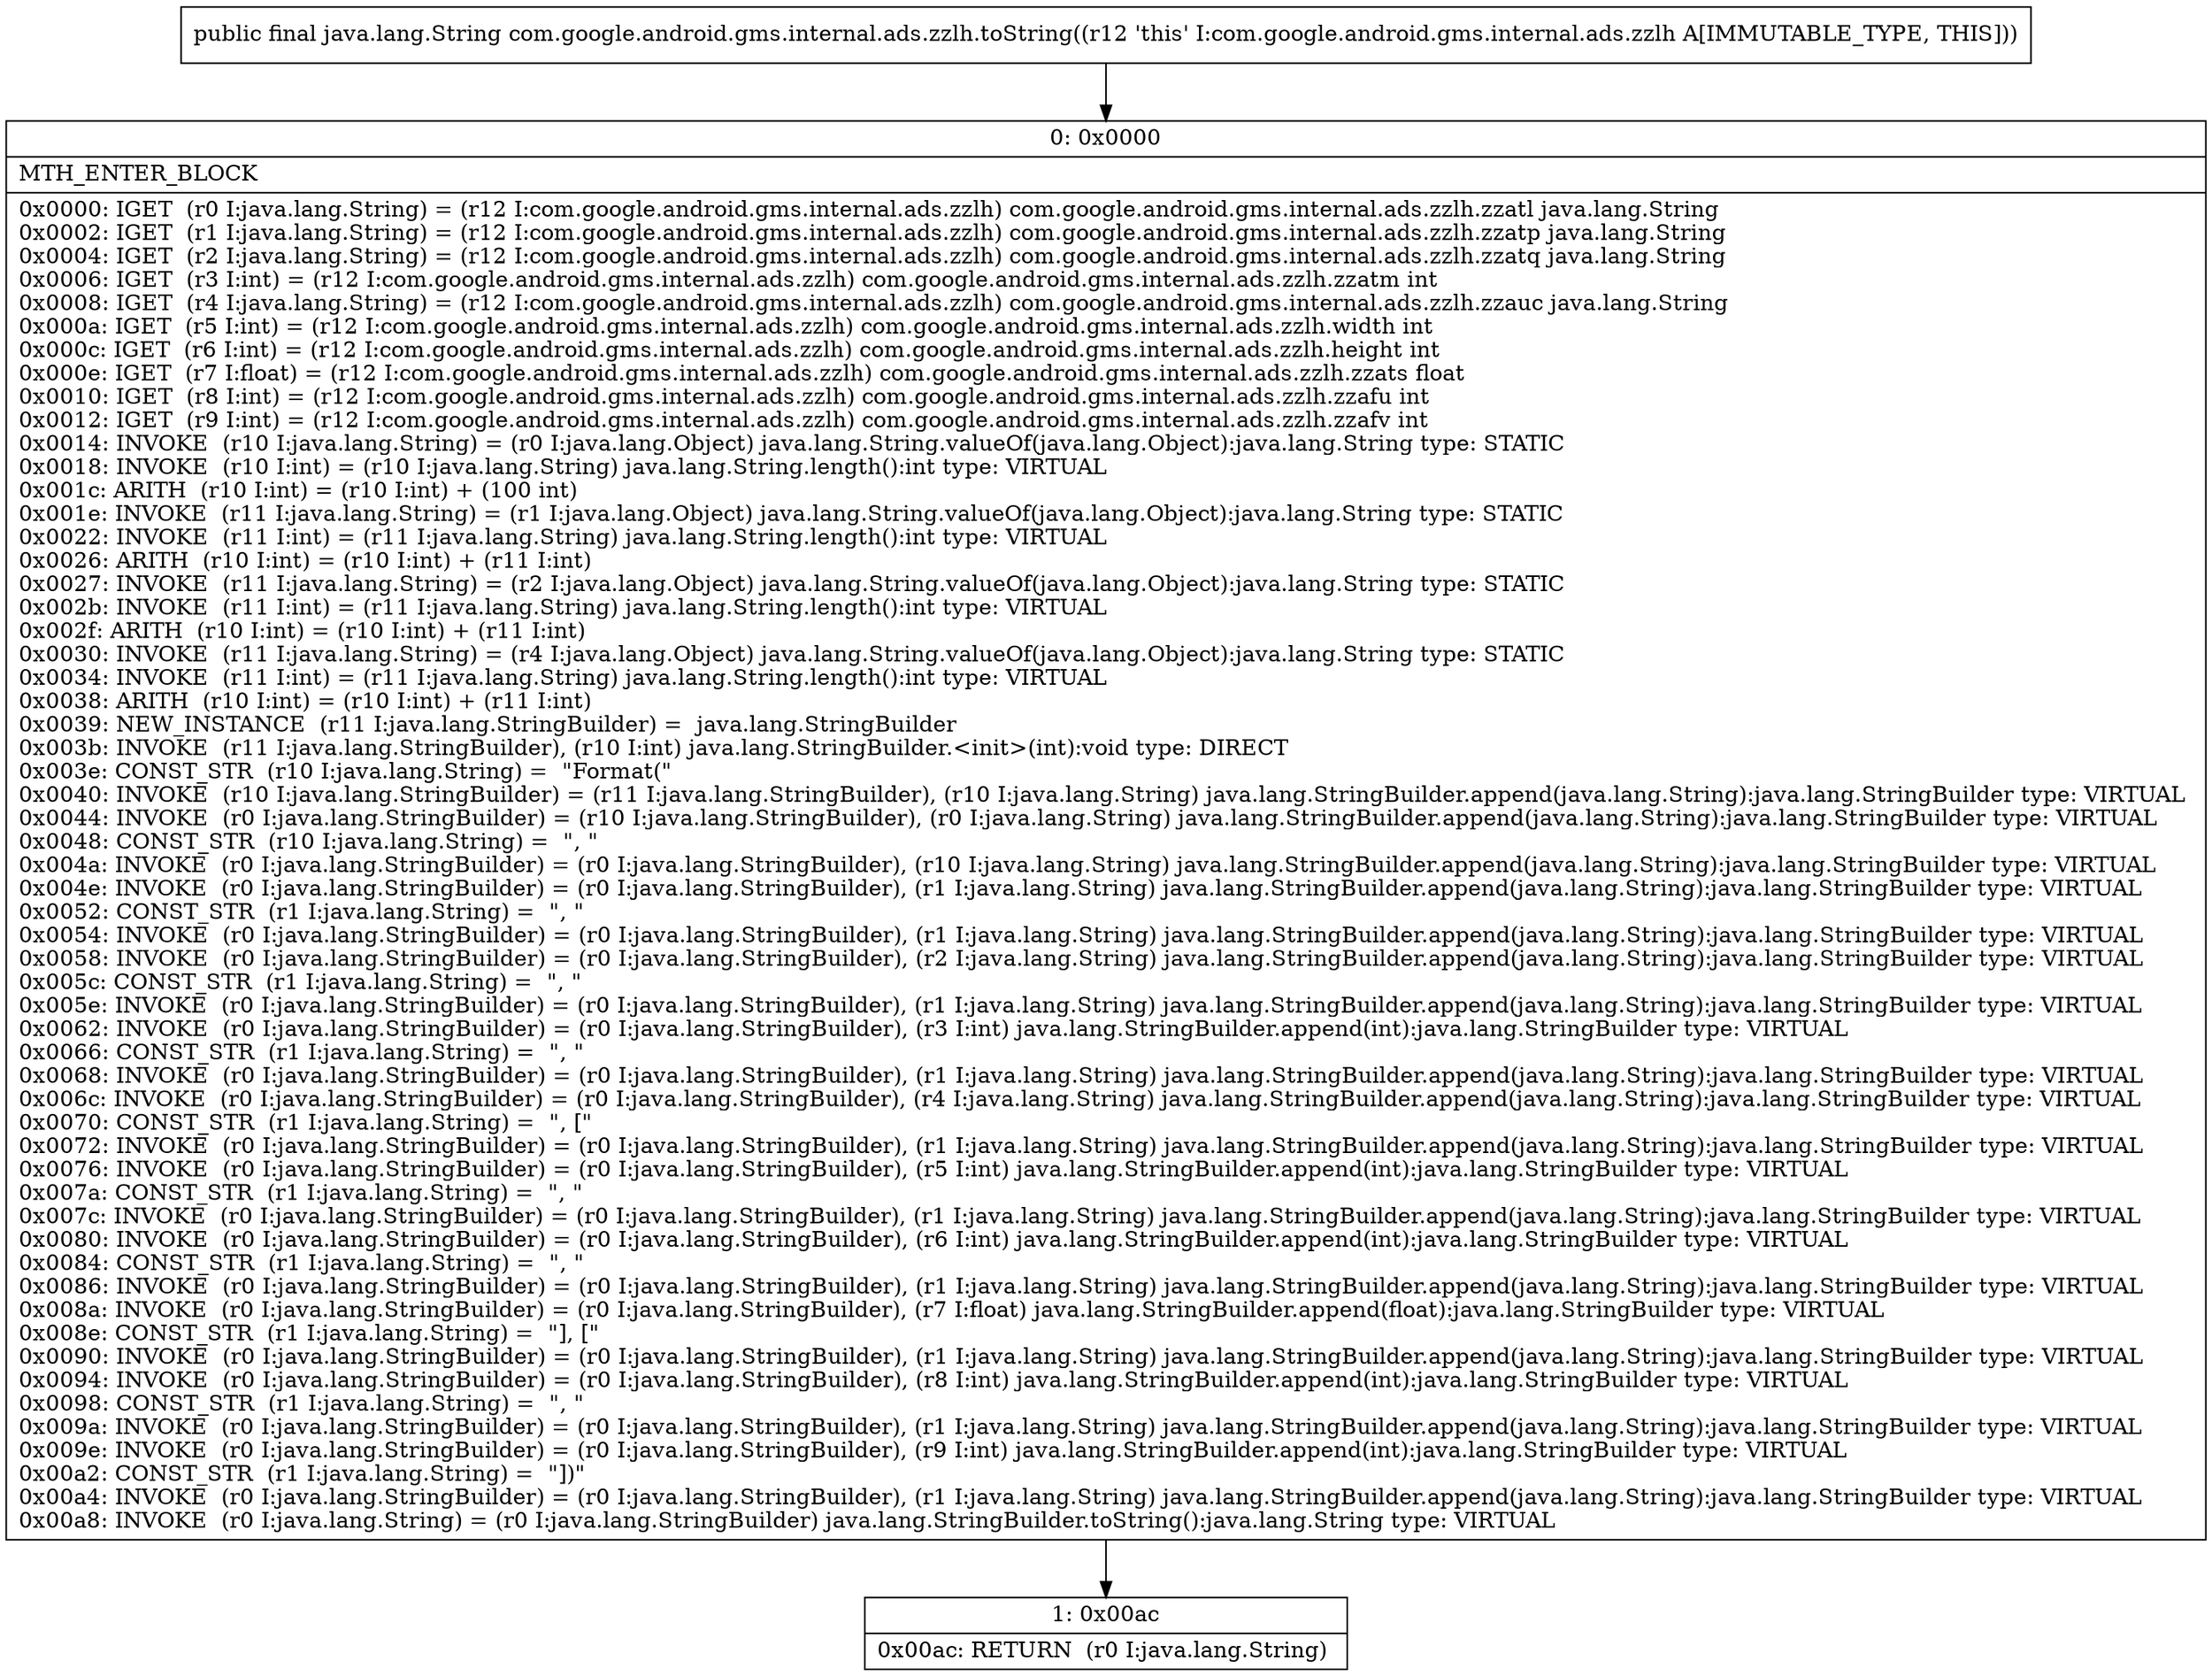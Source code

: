 digraph "CFG forcom.google.android.gms.internal.ads.zzlh.toString()Ljava\/lang\/String;" {
Node_0 [shape=record,label="{0\:\ 0x0000|MTH_ENTER_BLOCK\l|0x0000: IGET  (r0 I:java.lang.String) = (r12 I:com.google.android.gms.internal.ads.zzlh) com.google.android.gms.internal.ads.zzlh.zzatl java.lang.String \l0x0002: IGET  (r1 I:java.lang.String) = (r12 I:com.google.android.gms.internal.ads.zzlh) com.google.android.gms.internal.ads.zzlh.zzatp java.lang.String \l0x0004: IGET  (r2 I:java.lang.String) = (r12 I:com.google.android.gms.internal.ads.zzlh) com.google.android.gms.internal.ads.zzlh.zzatq java.lang.String \l0x0006: IGET  (r3 I:int) = (r12 I:com.google.android.gms.internal.ads.zzlh) com.google.android.gms.internal.ads.zzlh.zzatm int \l0x0008: IGET  (r4 I:java.lang.String) = (r12 I:com.google.android.gms.internal.ads.zzlh) com.google.android.gms.internal.ads.zzlh.zzauc java.lang.String \l0x000a: IGET  (r5 I:int) = (r12 I:com.google.android.gms.internal.ads.zzlh) com.google.android.gms.internal.ads.zzlh.width int \l0x000c: IGET  (r6 I:int) = (r12 I:com.google.android.gms.internal.ads.zzlh) com.google.android.gms.internal.ads.zzlh.height int \l0x000e: IGET  (r7 I:float) = (r12 I:com.google.android.gms.internal.ads.zzlh) com.google.android.gms.internal.ads.zzlh.zzats float \l0x0010: IGET  (r8 I:int) = (r12 I:com.google.android.gms.internal.ads.zzlh) com.google.android.gms.internal.ads.zzlh.zzafu int \l0x0012: IGET  (r9 I:int) = (r12 I:com.google.android.gms.internal.ads.zzlh) com.google.android.gms.internal.ads.zzlh.zzafv int \l0x0014: INVOKE  (r10 I:java.lang.String) = (r0 I:java.lang.Object) java.lang.String.valueOf(java.lang.Object):java.lang.String type: STATIC \l0x0018: INVOKE  (r10 I:int) = (r10 I:java.lang.String) java.lang.String.length():int type: VIRTUAL \l0x001c: ARITH  (r10 I:int) = (r10 I:int) + (100 int) \l0x001e: INVOKE  (r11 I:java.lang.String) = (r1 I:java.lang.Object) java.lang.String.valueOf(java.lang.Object):java.lang.String type: STATIC \l0x0022: INVOKE  (r11 I:int) = (r11 I:java.lang.String) java.lang.String.length():int type: VIRTUAL \l0x0026: ARITH  (r10 I:int) = (r10 I:int) + (r11 I:int) \l0x0027: INVOKE  (r11 I:java.lang.String) = (r2 I:java.lang.Object) java.lang.String.valueOf(java.lang.Object):java.lang.String type: STATIC \l0x002b: INVOKE  (r11 I:int) = (r11 I:java.lang.String) java.lang.String.length():int type: VIRTUAL \l0x002f: ARITH  (r10 I:int) = (r10 I:int) + (r11 I:int) \l0x0030: INVOKE  (r11 I:java.lang.String) = (r4 I:java.lang.Object) java.lang.String.valueOf(java.lang.Object):java.lang.String type: STATIC \l0x0034: INVOKE  (r11 I:int) = (r11 I:java.lang.String) java.lang.String.length():int type: VIRTUAL \l0x0038: ARITH  (r10 I:int) = (r10 I:int) + (r11 I:int) \l0x0039: NEW_INSTANCE  (r11 I:java.lang.StringBuilder) =  java.lang.StringBuilder \l0x003b: INVOKE  (r11 I:java.lang.StringBuilder), (r10 I:int) java.lang.StringBuilder.\<init\>(int):void type: DIRECT \l0x003e: CONST_STR  (r10 I:java.lang.String) =  \"Format(\" \l0x0040: INVOKE  (r10 I:java.lang.StringBuilder) = (r11 I:java.lang.StringBuilder), (r10 I:java.lang.String) java.lang.StringBuilder.append(java.lang.String):java.lang.StringBuilder type: VIRTUAL \l0x0044: INVOKE  (r0 I:java.lang.StringBuilder) = (r10 I:java.lang.StringBuilder), (r0 I:java.lang.String) java.lang.StringBuilder.append(java.lang.String):java.lang.StringBuilder type: VIRTUAL \l0x0048: CONST_STR  (r10 I:java.lang.String) =  \", \" \l0x004a: INVOKE  (r0 I:java.lang.StringBuilder) = (r0 I:java.lang.StringBuilder), (r10 I:java.lang.String) java.lang.StringBuilder.append(java.lang.String):java.lang.StringBuilder type: VIRTUAL \l0x004e: INVOKE  (r0 I:java.lang.StringBuilder) = (r0 I:java.lang.StringBuilder), (r1 I:java.lang.String) java.lang.StringBuilder.append(java.lang.String):java.lang.StringBuilder type: VIRTUAL \l0x0052: CONST_STR  (r1 I:java.lang.String) =  \", \" \l0x0054: INVOKE  (r0 I:java.lang.StringBuilder) = (r0 I:java.lang.StringBuilder), (r1 I:java.lang.String) java.lang.StringBuilder.append(java.lang.String):java.lang.StringBuilder type: VIRTUAL \l0x0058: INVOKE  (r0 I:java.lang.StringBuilder) = (r0 I:java.lang.StringBuilder), (r2 I:java.lang.String) java.lang.StringBuilder.append(java.lang.String):java.lang.StringBuilder type: VIRTUAL \l0x005c: CONST_STR  (r1 I:java.lang.String) =  \", \" \l0x005e: INVOKE  (r0 I:java.lang.StringBuilder) = (r0 I:java.lang.StringBuilder), (r1 I:java.lang.String) java.lang.StringBuilder.append(java.lang.String):java.lang.StringBuilder type: VIRTUAL \l0x0062: INVOKE  (r0 I:java.lang.StringBuilder) = (r0 I:java.lang.StringBuilder), (r3 I:int) java.lang.StringBuilder.append(int):java.lang.StringBuilder type: VIRTUAL \l0x0066: CONST_STR  (r1 I:java.lang.String) =  \", \" \l0x0068: INVOKE  (r0 I:java.lang.StringBuilder) = (r0 I:java.lang.StringBuilder), (r1 I:java.lang.String) java.lang.StringBuilder.append(java.lang.String):java.lang.StringBuilder type: VIRTUAL \l0x006c: INVOKE  (r0 I:java.lang.StringBuilder) = (r0 I:java.lang.StringBuilder), (r4 I:java.lang.String) java.lang.StringBuilder.append(java.lang.String):java.lang.StringBuilder type: VIRTUAL \l0x0070: CONST_STR  (r1 I:java.lang.String) =  \", [\" \l0x0072: INVOKE  (r0 I:java.lang.StringBuilder) = (r0 I:java.lang.StringBuilder), (r1 I:java.lang.String) java.lang.StringBuilder.append(java.lang.String):java.lang.StringBuilder type: VIRTUAL \l0x0076: INVOKE  (r0 I:java.lang.StringBuilder) = (r0 I:java.lang.StringBuilder), (r5 I:int) java.lang.StringBuilder.append(int):java.lang.StringBuilder type: VIRTUAL \l0x007a: CONST_STR  (r1 I:java.lang.String) =  \", \" \l0x007c: INVOKE  (r0 I:java.lang.StringBuilder) = (r0 I:java.lang.StringBuilder), (r1 I:java.lang.String) java.lang.StringBuilder.append(java.lang.String):java.lang.StringBuilder type: VIRTUAL \l0x0080: INVOKE  (r0 I:java.lang.StringBuilder) = (r0 I:java.lang.StringBuilder), (r6 I:int) java.lang.StringBuilder.append(int):java.lang.StringBuilder type: VIRTUAL \l0x0084: CONST_STR  (r1 I:java.lang.String) =  \", \" \l0x0086: INVOKE  (r0 I:java.lang.StringBuilder) = (r0 I:java.lang.StringBuilder), (r1 I:java.lang.String) java.lang.StringBuilder.append(java.lang.String):java.lang.StringBuilder type: VIRTUAL \l0x008a: INVOKE  (r0 I:java.lang.StringBuilder) = (r0 I:java.lang.StringBuilder), (r7 I:float) java.lang.StringBuilder.append(float):java.lang.StringBuilder type: VIRTUAL \l0x008e: CONST_STR  (r1 I:java.lang.String) =  \"], [\" \l0x0090: INVOKE  (r0 I:java.lang.StringBuilder) = (r0 I:java.lang.StringBuilder), (r1 I:java.lang.String) java.lang.StringBuilder.append(java.lang.String):java.lang.StringBuilder type: VIRTUAL \l0x0094: INVOKE  (r0 I:java.lang.StringBuilder) = (r0 I:java.lang.StringBuilder), (r8 I:int) java.lang.StringBuilder.append(int):java.lang.StringBuilder type: VIRTUAL \l0x0098: CONST_STR  (r1 I:java.lang.String) =  \", \" \l0x009a: INVOKE  (r0 I:java.lang.StringBuilder) = (r0 I:java.lang.StringBuilder), (r1 I:java.lang.String) java.lang.StringBuilder.append(java.lang.String):java.lang.StringBuilder type: VIRTUAL \l0x009e: INVOKE  (r0 I:java.lang.StringBuilder) = (r0 I:java.lang.StringBuilder), (r9 I:int) java.lang.StringBuilder.append(int):java.lang.StringBuilder type: VIRTUAL \l0x00a2: CONST_STR  (r1 I:java.lang.String) =  \"])\" \l0x00a4: INVOKE  (r0 I:java.lang.StringBuilder) = (r0 I:java.lang.StringBuilder), (r1 I:java.lang.String) java.lang.StringBuilder.append(java.lang.String):java.lang.StringBuilder type: VIRTUAL \l0x00a8: INVOKE  (r0 I:java.lang.String) = (r0 I:java.lang.StringBuilder) java.lang.StringBuilder.toString():java.lang.String type: VIRTUAL \l}"];
Node_1 [shape=record,label="{1\:\ 0x00ac|0x00ac: RETURN  (r0 I:java.lang.String) \l}"];
MethodNode[shape=record,label="{public final java.lang.String com.google.android.gms.internal.ads.zzlh.toString((r12 'this' I:com.google.android.gms.internal.ads.zzlh A[IMMUTABLE_TYPE, THIS])) }"];
MethodNode -> Node_0;
Node_0 -> Node_1;
}

